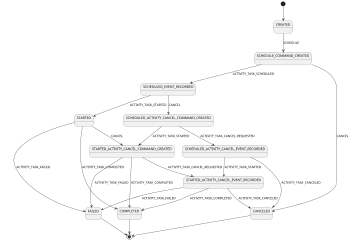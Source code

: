 ` Copyright (C) 2020 Temporal Technologies, Inc. All Rights Reserved.
`
` Copyright 2012-2016 Amazon.com, Inc. or its affiliates. All Rights Reserved.
`
` Modifications copyright (C) 2017 Uber Technologies, Inc.
`
` Licensed under the Apache License, Version 2.0 (the "License"). You may not
` use this file except in compliance with the License. A copy of the License is
` located at
`
` http://aws.amazon.com/apache2.0
`
` or in the "license" file accompanying this file. This file is distributed on
` an "AS IS" BASIS, WITHOUT WARRANTIES OR CONDITIONS OF ANY KIND, either
` express or implied. See the License for the specific language governing
` permissions and limitations under the License.

` Generated from src/main/java/io/temporal/internal/csm/ActivityCommands.java
` by io.temporal.internal.csm.CommandsGeneratePlantUMLStateDiagrams

@startuml
scale 350 width
[*] --> CREATED
SCHEDULED_ACTIVITY_CANCEL_EVENT_RECORDED --> CANCELED: ACTIVITY_TASK_CANCELED
STARTED_ACTIVITY_CANCEL_COMMAND_CREATED --> STARTED_ACTIVITY_CANCEL_EVENT_RECORDED: ACTIVITY_TASK_CANCEL_REQUESTED
STARTED_ACTIVITY_CANCEL_COMMAND_CREATED --> COMPLETED: ACTIVITY_TASK_COMPLETED
STARTED_ACTIVITY_CANCEL_EVENT_RECORDED --> FAILED: ACTIVITY_TASK_FAILED
SCHEDULED_EVENT_RECORDED --> STARTED: ACTIVITY_TASK_STARTED
STARTED --> FAILED: ACTIVITY_TASK_FAILED
STARTED --> STARTED_ACTIVITY_CANCEL_COMMAND_CREATED: CANCEL
SCHEDULED_EVENT_RECORDED --> SCHEDULED_ACTIVITY_CANCEL_COMMAND_CREATED: CANCEL
STARTED_ACTIVITY_CANCEL_COMMAND_CREATED --> FAILED: ACTIVITY_TASK_FAILED
CREATED --> SCHEDULE_COMMAND_CREATED: SCHEDULE
SCHEDULED_ACTIVITY_CANCEL_EVENT_RECORDED --> STARTED_ACTIVITY_CANCEL_EVENT_RECORDED: ACTIVITY_TASK_STARTED
STARTED_ACTIVITY_CANCEL_EVENT_RECORDED --> CANCELED: ACTIVITY_TASK_CANCELED
STARTED_ACTIVITY_CANCEL_EVENT_RECORDED --> COMPLETED: ACTIVITY_TASK_COMPLETED
SCHEDULE_COMMAND_CREATED --> CANCELED: CANCEL
SCHEDULE_COMMAND_CREATED --> SCHEDULED_EVENT_RECORDED: ACTIVITY_TASK_SCHEDULED
STARTED --> COMPLETED: ACTIVITY_TASK_COMPLETED
SCHEDULED_ACTIVITY_CANCEL_COMMAND_CREATED --> SCHEDULED_ACTIVITY_CANCEL_EVENT_RECORDED: ACTIVITY_TASK_CANCEL_REQUESTED
SCHEDULED_ACTIVITY_CANCEL_COMMAND_CREATED --> STARTED_ACTIVITY_CANCEL_COMMAND_CREATED: ACTIVITY_TASK_STARTED
COMPLETED --> [*]
FAILED --> [*]
CANCELED --> [*]
@enduml
